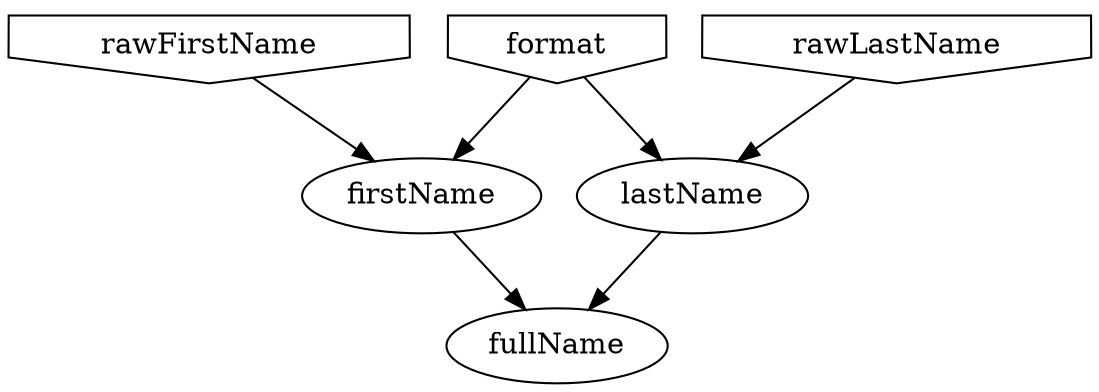 digraph {
  rawFirstName [shape=invhouse]
  format [shape=invhouse]
  rawLastName [shape=invhouse]

  rawFirstName -> firstName -> fullName
  format -> {firstName lastName}
  rawLastName -> lastName -> fullName
}
